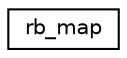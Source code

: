 digraph "Graphical Class Hierarchy"
{
 // LATEX_PDF_SIZE
  edge [fontname="Helvetica",fontsize="10",labelfontname="Helvetica",labelfontsize="10"];
  node [fontname="Helvetica",fontsize="10",shape=record];
  rankdir="LR";
  Node0 [label="rb_map",height=0.2,width=0.4,color="black", fillcolor="white", style="filled",URL="$structrb__map.html",tooltip=" "];
}
